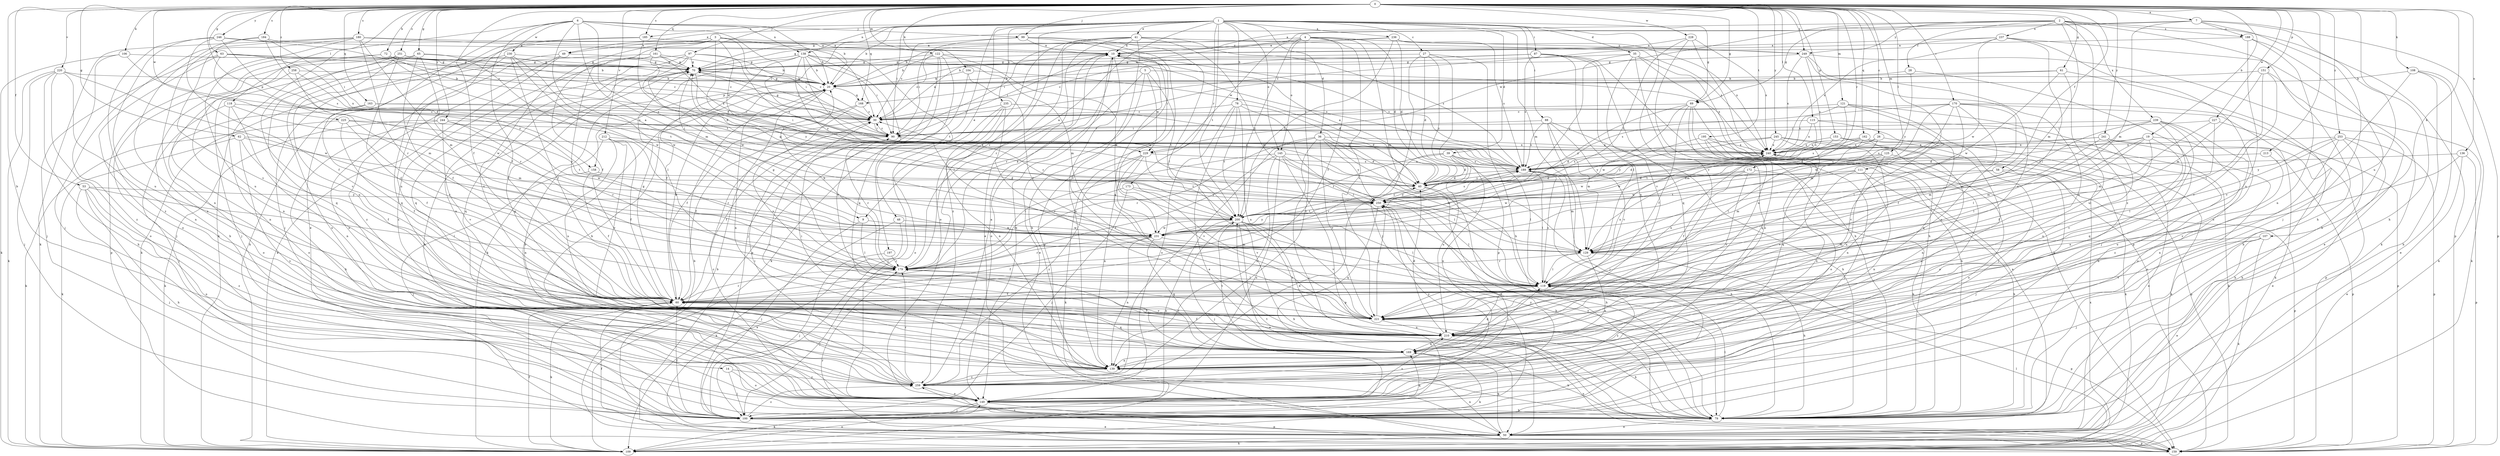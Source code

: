 strict digraph  {
0;
1;
2;
3;
4;
5;
6;
7;
9;
10;
14;
19;
20;
26;
27;
28;
30;
35;
36;
39;
40;
41;
48;
49;
50;
53;
58;
60;
61;
62;
63;
65;
69;
70;
72;
78;
79;
87;
88;
90;
97;
99;
100;
104;
106;
107;
108;
109;
111;
115;
118;
119;
121;
122;
125;
129;
136;
138;
139;
145;
149;
151;
153;
158;
159;
161;
162;
163;
168;
169;
170;
172;
173;
179;
180;
184;
185;
188;
189;
195;
197;
200;
210;
212;
213;
220;
221;
225;
227;
228;
229;
230;
231;
235;
236;
237;
239;
240;
241;
244;
245;
246;
249;
250;
251;
253;
258;
259;
0 -> 7  [label=a];
0 -> 14  [label=b];
0 -> 19  [label=b];
0 -> 26  [label=c];
0 -> 53  [label=f];
0 -> 58  [label=f];
0 -> 60  [label=f];
0 -> 61  [label=g];
0 -> 62  [label=g];
0 -> 63  [label=g];
0 -> 65  [label=g];
0 -> 69  [label=g];
0 -> 72  [label=h];
0 -> 97  [label=j];
0 -> 99  [label=j];
0 -> 104  [label=k];
0 -> 106  [label=k];
0 -> 107  [label=k];
0 -> 108  [label=k];
0 -> 111  [label=l];
0 -> 115  [label=l];
0 -> 118  [label=l];
0 -> 121  [label=m];
0 -> 122  [label=m];
0 -> 125  [label=m];
0 -> 136  [label=n];
0 -> 151  [label=p];
0 -> 153  [label=p];
0 -> 158  [label=p];
0 -> 161  [label=q];
0 -> 162  [label=q];
0 -> 163  [label=q];
0 -> 168  [label=q];
0 -> 170  [label=r];
0 -> 172  [label=r];
0 -> 180  [label=s];
0 -> 184  [label=s];
0 -> 185  [label=s];
0 -> 195  [label=t];
0 -> 210  [label=u];
0 -> 212  [label=v];
0 -> 213  [label=v];
0 -> 220  [label=v];
0 -> 225  [label=w];
0 -> 227  [label=w];
0 -> 228  [label=w];
0 -> 241  [label=y];
0 -> 244  [label=y];
0 -> 245  [label=y];
0 -> 246  [label=y];
0 -> 249  [label=y];
0 -> 251  [label=z];
0 -> 253  [label=z];
0 -> 258  [label=z];
1 -> 9  [label=a];
1 -> 20  [label=b];
1 -> 27  [label=c];
1 -> 35  [label=d];
1 -> 36  [label=d];
1 -> 39  [label=d];
1 -> 41  [label=e];
1 -> 48  [label=e];
1 -> 49  [label=e];
1 -> 69  [label=g];
1 -> 78  [label=h];
1 -> 87  [label=i];
1 -> 88  [label=i];
1 -> 90  [label=i];
1 -> 129  [label=m];
1 -> 138  [label=n];
1 -> 145  [label=o];
1 -> 158  [label=p];
1 -> 173  [label=r];
1 -> 179  [label=r];
1 -> 185  [label=s];
1 -> 197  [label=t];
1 -> 200  [label=t];
1 -> 221  [label=v];
1 -> 235  [label=x];
1 -> 236  [label=x];
2 -> 28  [label=c];
2 -> 69  [label=g];
2 -> 70  [label=g];
2 -> 79  [label=h];
2 -> 129  [label=m];
2 -> 159  [label=p];
2 -> 188  [label=s];
2 -> 229  [label=w];
2 -> 237  [label=x];
2 -> 239  [label=x];
2 -> 249  [label=y];
2 -> 259  [label=z];
3 -> 30  [label=c];
3 -> 40  [label=d];
3 -> 49  [label=e];
3 -> 60  [label=f];
3 -> 90  [label=i];
3 -> 109  [label=k];
3 -> 210  [label=u];
3 -> 229  [label=w];
3 -> 249  [label=y];
4 -> 40  [label=d];
4 -> 60  [label=f];
4 -> 70  [label=g];
4 -> 90  [label=i];
4 -> 129  [label=m];
4 -> 145  [label=o];
4 -> 200  [label=t];
4 -> 221  [label=v];
4 -> 229  [label=w];
4 -> 249  [label=y];
4 -> 259  [label=z];
5 -> 20  [label=b];
5 -> 50  [label=e];
5 -> 149  [label=o];
5 -> 200  [label=t];
5 -> 229  [label=w];
5 -> 240  [label=x];
6 -> 9  [label=a];
6 -> 20  [label=b];
6 -> 50  [label=e];
6 -> 60  [label=f];
6 -> 90  [label=i];
6 -> 99  [label=j];
6 -> 109  [label=k];
6 -> 129  [label=m];
6 -> 138  [label=n];
6 -> 230  [label=w];
6 -> 250  [label=y];
7 -> 10  [label=a];
7 -> 79  [label=h];
7 -> 100  [label=j];
7 -> 129  [label=m];
7 -> 159  [label=p];
7 -> 168  [label=q];
7 -> 188  [label=s];
9 -> 100  [label=j];
9 -> 119  [label=l];
9 -> 231  [label=w];
10 -> 70  [label=g];
10 -> 90  [label=i];
10 -> 139  [label=n];
10 -> 149  [label=o];
10 -> 179  [label=r];
10 -> 189  [label=s];
10 -> 210  [label=u];
14 -> 100  [label=j];
14 -> 149  [label=o];
14 -> 259  [label=z];
19 -> 40  [label=d];
19 -> 60  [label=f];
19 -> 79  [label=h];
19 -> 119  [label=l];
19 -> 129  [label=m];
19 -> 221  [label=v];
19 -> 240  [label=x];
20 -> 70  [label=g];
20 -> 139  [label=n];
20 -> 149  [label=o];
20 -> 168  [label=q];
26 -> 40  [label=d];
26 -> 109  [label=k];
26 -> 200  [label=t];
26 -> 240  [label=x];
27 -> 40  [label=d];
27 -> 70  [label=g];
27 -> 79  [label=h];
27 -> 100  [label=j];
27 -> 159  [label=p];
27 -> 250  [label=y];
28 -> 20  [label=b];
28 -> 100  [label=j];
28 -> 250  [label=y];
30 -> 10  [label=a];
30 -> 60  [label=f];
30 -> 70  [label=g];
30 -> 90  [label=i];
35 -> 70  [label=g];
35 -> 79  [label=h];
35 -> 149  [label=o];
35 -> 159  [label=p];
35 -> 221  [label=v];
35 -> 250  [label=y];
36 -> 40  [label=d];
36 -> 100  [label=j];
36 -> 119  [label=l];
36 -> 179  [label=r];
36 -> 221  [label=v];
36 -> 240  [label=x];
36 -> 250  [label=y];
36 -> 259  [label=z];
39 -> 40  [label=d];
39 -> 119  [label=l];
39 -> 139  [label=n];
39 -> 179  [label=r];
39 -> 189  [label=s];
39 -> 200  [label=t];
39 -> 210  [label=u];
40 -> 10  [label=a];
40 -> 79  [label=h];
40 -> 149  [label=o];
40 -> 189  [label=s];
40 -> 250  [label=y];
41 -> 10  [label=a];
41 -> 50  [label=e];
41 -> 129  [label=m];
41 -> 149  [label=o];
41 -> 179  [label=r];
41 -> 189  [label=s];
41 -> 221  [label=v];
41 -> 240  [label=x];
41 -> 259  [label=z];
48 -> 50  [label=e];
48 -> 109  [label=k];
48 -> 231  [label=w];
49 -> 70  [label=g];
49 -> 109  [label=k];
49 -> 149  [label=o];
49 -> 259  [label=z];
50 -> 20  [label=b];
50 -> 60  [label=f];
50 -> 109  [label=k];
50 -> 139  [label=n];
50 -> 159  [label=p];
50 -> 169  [label=q];
50 -> 259  [label=z];
53 -> 79  [label=h];
53 -> 100  [label=j];
53 -> 119  [label=l];
53 -> 149  [label=o];
53 -> 250  [label=y];
53 -> 259  [label=z];
58 -> 40  [label=d];
58 -> 100  [label=j];
58 -> 129  [label=m];
58 -> 159  [label=p];
60 -> 20  [label=b];
60 -> 70  [label=g];
60 -> 109  [label=k];
60 -> 169  [label=q];
60 -> 179  [label=r];
60 -> 221  [label=v];
60 -> 240  [label=x];
61 -> 20  [label=b];
61 -> 79  [label=h];
61 -> 90  [label=i];
61 -> 210  [label=u];
61 -> 231  [label=w];
62 -> 60  [label=f];
62 -> 109  [label=k];
62 -> 200  [label=t];
62 -> 240  [label=x];
62 -> 259  [label=z];
63 -> 20  [label=b];
63 -> 70  [label=g];
63 -> 100  [label=j];
63 -> 129  [label=m];
63 -> 149  [label=o];
63 -> 240  [label=x];
65 -> 60  [label=f];
65 -> 70  [label=g];
65 -> 100  [label=j];
65 -> 169  [label=q];
65 -> 179  [label=r];
65 -> 231  [label=w];
69 -> 30  [label=c];
69 -> 50  [label=e];
69 -> 60  [label=f];
69 -> 79  [label=h];
69 -> 169  [label=q];
69 -> 231  [label=w];
69 -> 250  [label=y];
70 -> 20  [label=b];
70 -> 30  [label=c];
70 -> 79  [label=h];
70 -> 169  [label=q];
70 -> 250  [label=y];
72 -> 30  [label=c];
72 -> 70  [label=g];
72 -> 90  [label=i];
72 -> 139  [label=n];
72 -> 159  [label=p];
72 -> 200  [label=t];
78 -> 30  [label=c];
78 -> 40  [label=d];
78 -> 50  [label=e];
78 -> 119  [label=l];
78 -> 149  [label=o];
78 -> 200  [label=t];
78 -> 210  [label=u];
79 -> 30  [label=c];
79 -> 50  [label=e];
79 -> 119  [label=l];
79 -> 200  [label=t];
79 -> 221  [label=v];
79 -> 250  [label=y];
87 -> 20  [label=b];
87 -> 30  [label=c];
87 -> 70  [label=g];
87 -> 79  [label=h];
87 -> 119  [label=l];
87 -> 169  [label=q];
87 -> 189  [label=s];
87 -> 210  [label=u];
88 -> 79  [label=h];
88 -> 90  [label=i];
88 -> 100  [label=j];
88 -> 129  [label=m];
88 -> 189  [label=s];
88 -> 221  [label=v];
90 -> 30  [label=c];
90 -> 60  [label=f];
90 -> 179  [label=r];
90 -> 240  [label=x];
97 -> 30  [label=c];
97 -> 70  [label=g];
97 -> 139  [label=n];
97 -> 169  [label=q];
97 -> 189  [label=s];
97 -> 231  [label=w];
97 -> 259  [label=z];
99 -> 10  [label=a];
99 -> 30  [label=c];
99 -> 79  [label=h];
99 -> 90  [label=i];
99 -> 119  [label=l];
99 -> 159  [label=p];
100 -> 50  [label=e];
100 -> 60  [label=f];
100 -> 169  [label=q];
100 -> 259  [label=z];
104 -> 20  [label=b];
104 -> 40  [label=d];
104 -> 109  [label=k];
104 -> 119  [label=l];
106 -> 70  [label=g];
106 -> 109  [label=k];
106 -> 250  [label=y];
106 -> 259  [label=z];
107 -> 50  [label=e];
107 -> 100  [label=j];
107 -> 109  [label=k];
107 -> 129  [label=m];
107 -> 221  [label=v];
108 -> 20  [label=b];
108 -> 50  [label=e];
108 -> 79  [label=h];
108 -> 109  [label=k];
108 -> 221  [label=v];
109 -> 60  [label=f];
109 -> 119  [label=l];
109 -> 149  [label=o];
109 -> 240  [label=x];
111 -> 40  [label=d];
111 -> 79  [label=h];
111 -> 139  [label=n];
111 -> 200  [label=t];
111 -> 221  [label=v];
115 -> 90  [label=i];
115 -> 109  [label=k];
115 -> 189  [label=s];
115 -> 221  [label=v];
115 -> 240  [label=x];
118 -> 30  [label=c];
118 -> 100  [label=j];
118 -> 129  [label=m];
118 -> 139  [label=n];
118 -> 149  [label=o];
119 -> 60  [label=f];
119 -> 159  [label=p];
119 -> 169  [label=q];
119 -> 189  [label=s];
119 -> 240  [label=x];
119 -> 259  [label=z];
121 -> 30  [label=c];
121 -> 79  [label=h];
121 -> 100  [label=j];
121 -> 129  [label=m];
121 -> 169  [label=q];
121 -> 189  [label=s];
122 -> 20  [label=b];
122 -> 30  [label=c];
122 -> 70  [label=g];
122 -> 100  [label=j];
122 -> 159  [label=p];
122 -> 169  [label=q];
122 -> 189  [label=s];
122 -> 231  [label=w];
125 -> 40  [label=d];
125 -> 149  [label=o];
125 -> 189  [label=s];
125 -> 210  [label=u];
125 -> 231  [label=w];
129 -> 79  [label=h];
129 -> 119  [label=l];
129 -> 139  [label=n];
129 -> 179  [label=r];
136 -> 50  [label=e];
136 -> 159  [label=p];
136 -> 189  [label=s];
136 -> 221  [label=v];
138 -> 20  [label=b];
138 -> 60  [label=f];
138 -> 70  [label=g];
138 -> 90  [label=i];
138 -> 109  [label=k];
138 -> 119  [label=l];
138 -> 129  [label=m];
138 -> 189  [label=s];
138 -> 210  [label=u];
138 -> 250  [label=y];
139 -> 30  [label=c];
139 -> 240  [label=x];
139 -> 259  [label=z];
145 -> 60  [label=f];
145 -> 119  [label=l];
145 -> 129  [label=m];
145 -> 139  [label=n];
145 -> 149  [label=o];
145 -> 159  [label=p];
145 -> 179  [label=r];
145 -> 189  [label=s];
149 -> 79  [label=h];
149 -> 100  [label=j];
149 -> 109  [label=k];
149 -> 159  [label=p];
149 -> 210  [label=u];
149 -> 250  [label=y];
151 -> 20  [label=b];
151 -> 109  [label=k];
151 -> 119  [label=l];
151 -> 129  [label=m];
151 -> 221  [label=v];
153 -> 50  [label=e];
153 -> 109  [label=k];
153 -> 231  [label=w];
153 -> 240  [label=x];
158 -> 40  [label=d];
158 -> 60  [label=f];
158 -> 100  [label=j];
159 -> 20  [label=b];
159 -> 179  [label=r];
159 -> 210  [label=u];
161 -> 20  [label=b];
161 -> 40  [label=d];
161 -> 70  [label=g];
161 -> 109  [label=k];
161 -> 179  [label=r];
161 -> 240  [label=x];
162 -> 119  [label=l];
162 -> 139  [label=n];
162 -> 189  [label=s];
162 -> 231  [label=w];
162 -> 240  [label=x];
162 -> 259  [label=z];
163 -> 30  [label=c];
163 -> 60  [label=f];
163 -> 90  [label=i];
163 -> 149  [label=o];
168 -> 30  [label=c];
168 -> 60  [label=f];
168 -> 221  [label=v];
169 -> 70  [label=g];
169 -> 79  [label=h];
169 -> 109  [label=k];
169 -> 119  [label=l];
169 -> 139  [label=n];
169 -> 179  [label=r];
169 -> 200  [label=t];
170 -> 30  [label=c];
170 -> 60  [label=f];
170 -> 109  [label=k];
170 -> 119  [label=l];
170 -> 129  [label=m];
170 -> 159  [label=p];
170 -> 210  [label=u];
170 -> 231  [label=w];
170 -> 240  [label=x];
172 -> 40  [label=d];
172 -> 60  [label=f];
172 -> 79  [label=h];
172 -> 221  [label=v];
172 -> 231  [label=w];
173 -> 100  [label=j];
173 -> 179  [label=r];
173 -> 221  [label=v];
173 -> 250  [label=y];
179 -> 10  [label=a];
179 -> 20  [label=b];
179 -> 70  [label=g];
179 -> 100  [label=j];
179 -> 119  [label=l];
180 -> 10  [label=a];
180 -> 20  [label=b];
180 -> 100  [label=j];
180 -> 109  [label=k];
180 -> 129  [label=m];
180 -> 139  [label=n];
180 -> 179  [label=r];
180 -> 210  [label=u];
184 -> 10  [label=a];
184 -> 90  [label=i];
184 -> 189  [label=s];
184 -> 221  [label=v];
184 -> 259  [label=z];
185 -> 10  [label=a];
185 -> 100  [label=j];
185 -> 200  [label=t];
185 -> 210  [label=u];
188 -> 10  [label=a];
188 -> 79  [label=h];
188 -> 139  [label=n];
188 -> 210  [label=u];
189 -> 40  [label=d];
189 -> 79  [label=h];
189 -> 119  [label=l];
189 -> 129  [label=m];
195 -> 100  [label=j];
195 -> 149  [label=o];
195 -> 159  [label=p];
195 -> 240  [label=x];
195 -> 250  [label=y];
197 -> 100  [label=j];
197 -> 179  [label=r];
200 -> 30  [label=c];
200 -> 50  [label=e];
200 -> 79  [label=h];
200 -> 100  [label=j];
200 -> 119  [label=l];
200 -> 149  [label=o];
200 -> 189  [label=s];
200 -> 210  [label=u];
200 -> 221  [label=v];
200 -> 231  [label=w];
210 -> 40  [label=d];
210 -> 60  [label=f];
210 -> 79  [label=h];
210 -> 90  [label=i];
210 -> 169  [label=q];
212 -> 60  [label=f];
212 -> 139  [label=n];
212 -> 179  [label=r];
212 -> 210  [label=u];
212 -> 221  [label=v];
212 -> 240  [label=x];
213 -> 189  [label=s];
213 -> 210  [label=u];
220 -> 20  [label=b];
220 -> 79  [label=h];
220 -> 100  [label=j];
220 -> 109  [label=k];
220 -> 139  [label=n];
220 -> 149  [label=o];
220 -> 231  [label=w];
221 -> 60  [label=f];
221 -> 210  [label=u];
221 -> 250  [label=y];
225 -> 60  [label=f];
225 -> 90  [label=i];
225 -> 109  [label=k];
225 -> 179  [label=r];
225 -> 200  [label=t];
227 -> 90  [label=i];
227 -> 119  [label=l];
227 -> 129  [label=m];
227 -> 159  [label=p];
228 -> 10  [label=a];
228 -> 139  [label=n];
228 -> 159  [label=p];
228 -> 200  [label=t];
228 -> 240  [label=x];
229 -> 109  [label=k];
229 -> 139  [label=n];
229 -> 189  [label=s];
229 -> 200  [label=t];
229 -> 221  [label=v];
229 -> 259  [label=z];
230 -> 60  [label=f];
230 -> 70  [label=g];
230 -> 119  [label=l];
230 -> 149  [label=o];
230 -> 169  [label=q];
230 -> 231  [label=w];
231 -> 10  [label=a];
231 -> 60  [label=f];
231 -> 129  [label=m];
231 -> 139  [label=n];
231 -> 169  [label=q];
231 -> 179  [label=r];
231 -> 250  [label=y];
235 -> 30  [label=c];
235 -> 40  [label=d];
235 -> 100  [label=j];
235 -> 139  [label=n];
235 -> 149  [label=o];
235 -> 221  [label=v];
236 -> 10  [label=a];
236 -> 20  [label=b];
236 -> 40  [label=d];
236 -> 189  [label=s];
236 -> 200  [label=t];
236 -> 240  [label=x];
237 -> 10  [label=a];
237 -> 30  [label=c];
237 -> 109  [label=k];
237 -> 119  [label=l];
237 -> 149  [label=o];
237 -> 231  [label=w];
237 -> 240  [label=x];
239 -> 90  [label=i];
239 -> 119  [label=l];
239 -> 129  [label=m];
239 -> 139  [label=n];
239 -> 149  [label=o];
239 -> 169  [label=q];
239 -> 259  [label=z];
240 -> 189  [label=s];
241 -> 129  [label=m];
241 -> 149  [label=o];
241 -> 159  [label=p];
241 -> 189  [label=s];
241 -> 210  [label=u];
241 -> 240  [label=x];
244 -> 79  [label=h];
244 -> 90  [label=i];
244 -> 109  [label=k];
244 -> 179  [label=r];
244 -> 221  [label=v];
244 -> 231  [label=w];
245 -> 40  [label=d];
245 -> 139  [label=n];
245 -> 149  [label=o];
245 -> 169  [label=q];
245 -> 240  [label=x];
245 -> 250  [label=y];
246 -> 10  [label=a];
246 -> 30  [label=c];
246 -> 40  [label=d];
246 -> 60  [label=f];
246 -> 210  [label=u];
246 -> 259  [label=z];
249 -> 50  [label=e];
249 -> 70  [label=g];
249 -> 189  [label=s];
249 -> 210  [label=u];
249 -> 221  [label=v];
249 -> 240  [label=x];
250 -> 70  [label=g];
250 -> 79  [label=h];
250 -> 119  [label=l];
250 -> 169  [label=q];
250 -> 189  [label=s];
250 -> 200  [label=t];
251 -> 20  [label=b];
251 -> 30  [label=c];
251 -> 60  [label=f];
251 -> 70  [label=g];
251 -> 79  [label=h];
251 -> 100  [label=j];
251 -> 210  [label=u];
251 -> 221  [label=v];
253 -> 50  [label=e];
253 -> 79  [label=h];
253 -> 119  [label=l];
253 -> 139  [label=n];
253 -> 159  [label=p];
253 -> 240  [label=x];
253 -> 250  [label=y];
258 -> 20  [label=b];
258 -> 139  [label=n];
258 -> 189  [label=s];
258 -> 231  [label=w];
259 -> 10  [label=a];
259 -> 20  [label=b];
259 -> 40  [label=d];
259 -> 90  [label=i];
259 -> 149  [label=o];
259 -> 179  [label=r];
259 -> 250  [label=y];
}
